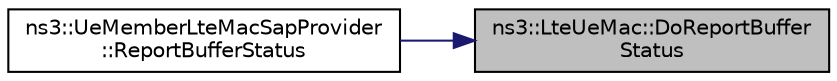 digraph "ns3::LteUeMac::DoReportBufferStatus"
{
 // LATEX_PDF_SIZE
  edge [fontname="Helvetica",fontsize="10",labelfontname="Helvetica",labelfontsize="10"];
  node [fontname="Helvetica",fontsize="10",shape=record];
  rankdir="RL";
  Node1 [label="ns3::LteUeMac::DoReportBuffer\lStatus",height=0.2,width=0.4,color="black", fillcolor="grey75", style="filled", fontcolor="black",tooltip="Report buffers status function."];
  Node1 -> Node2 [dir="back",color="midnightblue",fontsize="10",style="solid",fontname="Helvetica"];
  Node2 [label="ns3::UeMemberLteMacSapProvider\l::ReportBufferStatus",height=0.2,width=0.4,color="black", fillcolor="white", style="filled",URL="$classns3_1_1_ue_member_lte_mac_sap_provider.html#ad54a3a7e1d13643559bb9ff2a7b19aef",tooltip="Report the RLC buffer status to the MAC."];
}
